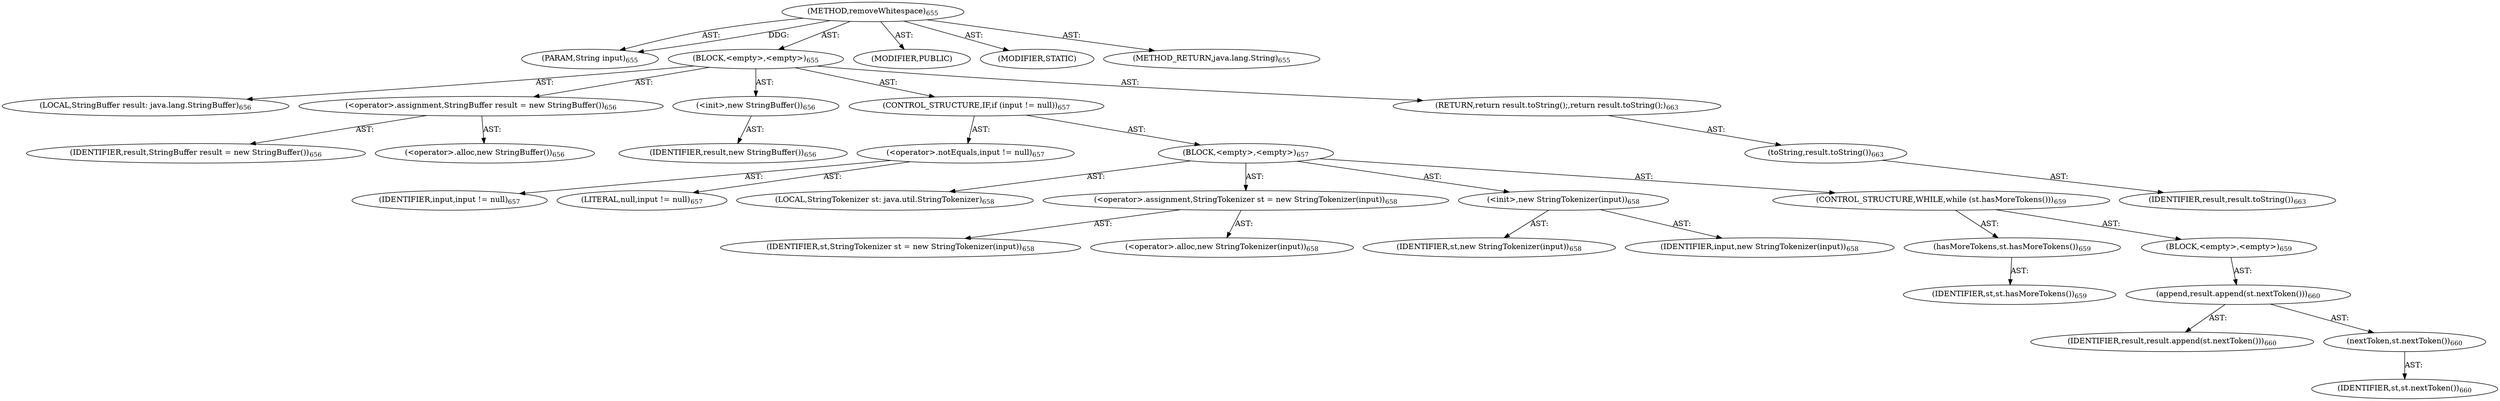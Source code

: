 digraph "removeWhitespace" {  
"111669149709" [label = <(METHOD,removeWhitespace)<SUB>655</SUB>> ]
"115964117018" [label = <(PARAM,String input)<SUB>655</SUB>> ]
"25769803872" [label = <(BLOCK,&lt;empty&gt;,&lt;empty&gt;)<SUB>655</SUB>> ]
"94489280570" [label = <(LOCAL,StringBuffer result: java.lang.StringBuffer)<SUB>656</SUB>> ]
"30064771437" [label = <(&lt;operator&gt;.assignment,StringBuffer result = new StringBuffer())<SUB>656</SUB>> ]
"68719477147" [label = <(IDENTIFIER,result,StringBuffer result = new StringBuffer())<SUB>656</SUB>> ]
"30064771438" [label = <(&lt;operator&gt;.alloc,new StringBuffer())<SUB>656</SUB>> ]
"30064771439" [label = <(&lt;init&gt;,new StringBuffer())<SUB>656</SUB>> ]
"68719477148" [label = <(IDENTIFIER,result,new StringBuffer())<SUB>656</SUB>> ]
"47244640352" [label = <(CONTROL_STRUCTURE,IF,if (input != null))<SUB>657</SUB>> ]
"30064771440" [label = <(&lt;operator&gt;.notEquals,input != null)<SUB>657</SUB>> ]
"68719477149" [label = <(IDENTIFIER,input,input != null)<SUB>657</SUB>> ]
"90194313336" [label = <(LITERAL,null,input != null)<SUB>657</SUB>> ]
"25769803873" [label = <(BLOCK,&lt;empty&gt;,&lt;empty&gt;)<SUB>657</SUB>> ]
"94489280571" [label = <(LOCAL,StringTokenizer st: java.util.StringTokenizer)<SUB>658</SUB>> ]
"30064771441" [label = <(&lt;operator&gt;.assignment,StringTokenizer st = new StringTokenizer(input))<SUB>658</SUB>> ]
"68719477150" [label = <(IDENTIFIER,st,StringTokenizer st = new StringTokenizer(input))<SUB>658</SUB>> ]
"30064771442" [label = <(&lt;operator&gt;.alloc,new StringTokenizer(input))<SUB>658</SUB>> ]
"30064771443" [label = <(&lt;init&gt;,new StringTokenizer(input))<SUB>658</SUB>> ]
"68719477151" [label = <(IDENTIFIER,st,new StringTokenizer(input))<SUB>658</SUB>> ]
"68719477152" [label = <(IDENTIFIER,input,new StringTokenizer(input))<SUB>658</SUB>> ]
"47244640353" [label = <(CONTROL_STRUCTURE,WHILE,while (st.hasMoreTokens()))<SUB>659</SUB>> ]
"30064771444" [label = <(hasMoreTokens,st.hasMoreTokens())<SUB>659</SUB>> ]
"68719477153" [label = <(IDENTIFIER,st,st.hasMoreTokens())<SUB>659</SUB>> ]
"25769803874" [label = <(BLOCK,&lt;empty&gt;,&lt;empty&gt;)<SUB>659</SUB>> ]
"30064771445" [label = <(append,result.append(st.nextToken()))<SUB>660</SUB>> ]
"68719477154" [label = <(IDENTIFIER,result,result.append(st.nextToken()))<SUB>660</SUB>> ]
"30064771446" [label = <(nextToken,st.nextToken())<SUB>660</SUB>> ]
"68719477155" [label = <(IDENTIFIER,st,st.nextToken())<SUB>660</SUB>> ]
"146028888111" [label = <(RETURN,return result.toString();,return result.toString();)<SUB>663</SUB>> ]
"30064771447" [label = <(toString,result.toString())<SUB>663</SUB>> ]
"68719477156" [label = <(IDENTIFIER,result,result.toString())<SUB>663</SUB>> ]
"133143986204" [label = <(MODIFIER,PUBLIC)> ]
"133143986205" [label = <(MODIFIER,STATIC)> ]
"128849018893" [label = <(METHOD_RETURN,java.lang.String)<SUB>655</SUB>> ]
  "111669149709" -> "115964117018"  [ label = "AST: "] 
  "111669149709" -> "25769803872"  [ label = "AST: "] 
  "111669149709" -> "133143986204"  [ label = "AST: "] 
  "111669149709" -> "133143986205"  [ label = "AST: "] 
  "111669149709" -> "128849018893"  [ label = "AST: "] 
  "25769803872" -> "94489280570"  [ label = "AST: "] 
  "25769803872" -> "30064771437"  [ label = "AST: "] 
  "25769803872" -> "30064771439"  [ label = "AST: "] 
  "25769803872" -> "47244640352"  [ label = "AST: "] 
  "25769803872" -> "146028888111"  [ label = "AST: "] 
  "30064771437" -> "68719477147"  [ label = "AST: "] 
  "30064771437" -> "30064771438"  [ label = "AST: "] 
  "30064771439" -> "68719477148"  [ label = "AST: "] 
  "47244640352" -> "30064771440"  [ label = "AST: "] 
  "47244640352" -> "25769803873"  [ label = "AST: "] 
  "30064771440" -> "68719477149"  [ label = "AST: "] 
  "30064771440" -> "90194313336"  [ label = "AST: "] 
  "25769803873" -> "94489280571"  [ label = "AST: "] 
  "25769803873" -> "30064771441"  [ label = "AST: "] 
  "25769803873" -> "30064771443"  [ label = "AST: "] 
  "25769803873" -> "47244640353"  [ label = "AST: "] 
  "30064771441" -> "68719477150"  [ label = "AST: "] 
  "30064771441" -> "30064771442"  [ label = "AST: "] 
  "30064771443" -> "68719477151"  [ label = "AST: "] 
  "30064771443" -> "68719477152"  [ label = "AST: "] 
  "47244640353" -> "30064771444"  [ label = "AST: "] 
  "47244640353" -> "25769803874"  [ label = "AST: "] 
  "30064771444" -> "68719477153"  [ label = "AST: "] 
  "25769803874" -> "30064771445"  [ label = "AST: "] 
  "30064771445" -> "68719477154"  [ label = "AST: "] 
  "30064771445" -> "30064771446"  [ label = "AST: "] 
  "30064771446" -> "68719477155"  [ label = "AST: "] 
  "146028888111" -> "30064771447"  [ label = "AST: "] 
  "30064771447" -> "68719477156"  [ label = "AST: "] 
  "111669149709" -> "115964117018"  [ label = "DDG: "] 
}
